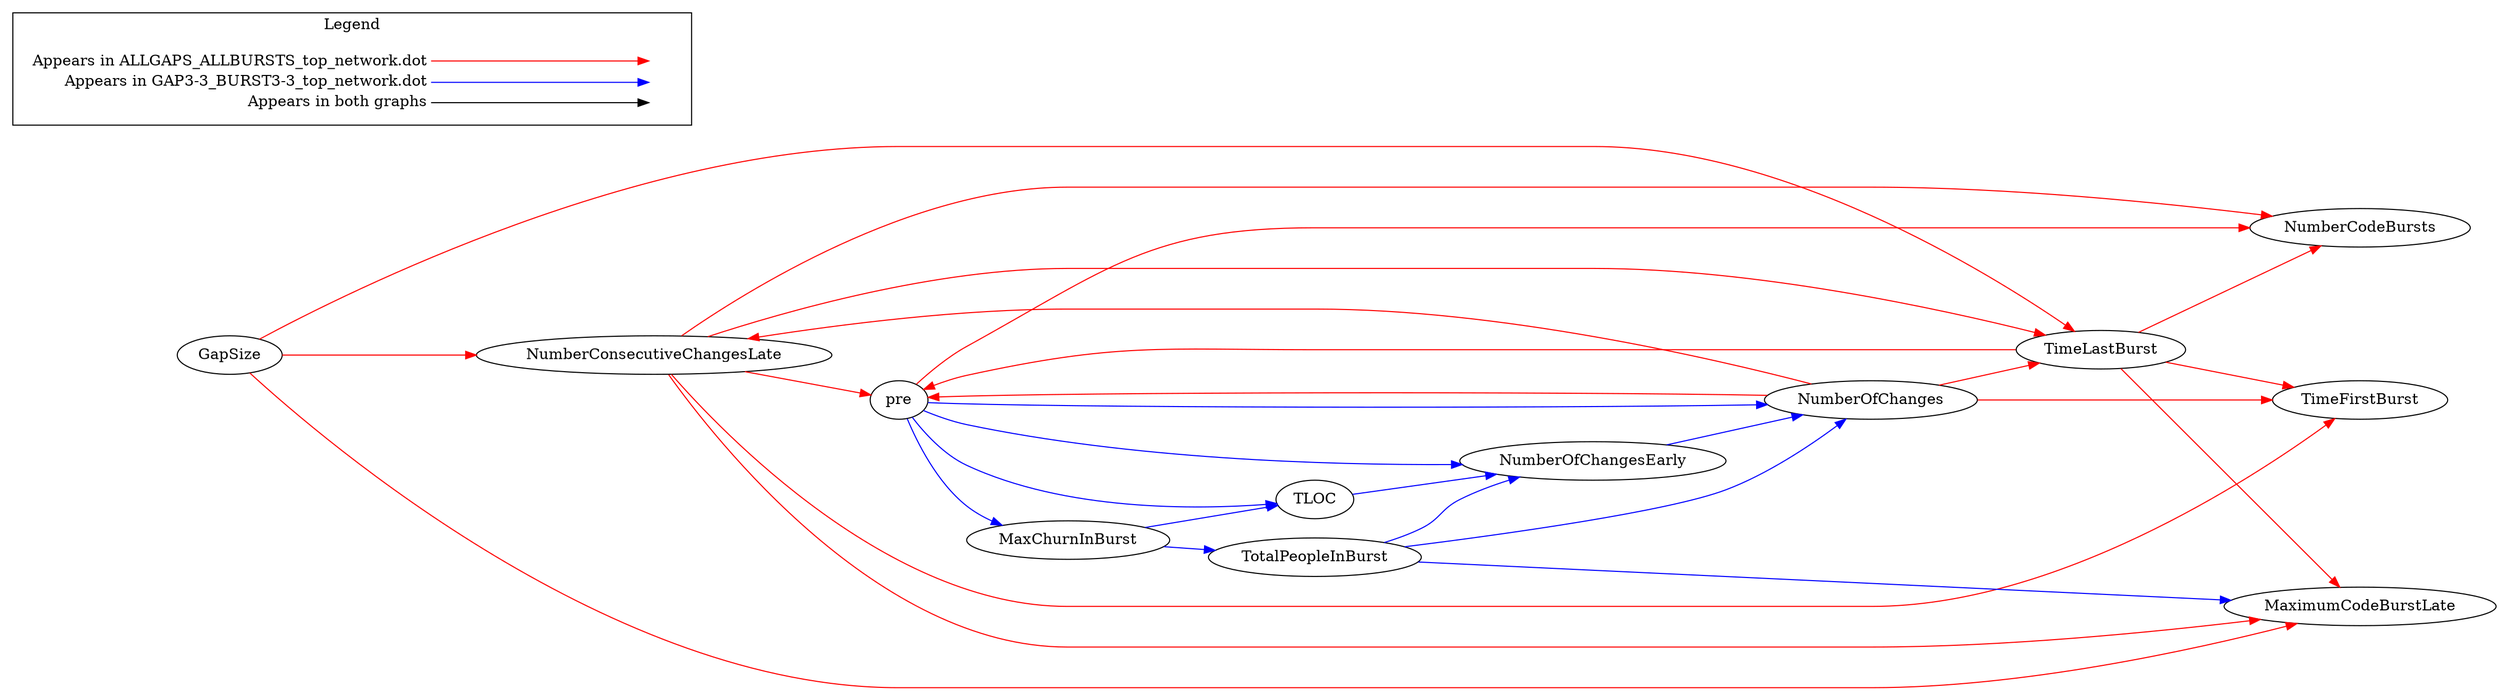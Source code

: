 digraph {
NumberConsecutiveChangesLate -> pre[color="red"];
NumberConsecutiveChangesLate -> MaximumCodeBurstLate[color="red"];
NumberConsecutiveChangesLate -> TimeFirstBurst[color="red"];
NumberConsecutiveChangesLate -> TimeLastBurst[color="red"];
NumberConsecutiveChangesLate -> NumberCodeBursts[color="red"];
pre -> NumberCodeBursts[color="red"];
GapSize -> NumberConsecutiveChangesLate[color="red"];
GapSize -> MaximumCodeBurstLate[color="red"];
GapSize -> TimeLastBurst[color="red"];
TimeLastBurst -> pre[color="red"];
TimeLastBurst -> MaximumCodeBurstLate[color="red"];
TimeLastBurst -> TimeFirstBurst[color="red"];
TimeLastBurst -> NumberCodeBursts[color="red"];
NumberOfChanges -> NumberConsecutiveChangesLate[color="red"];
NumberOfChanges -> pre[color="red"];
NumberOfChanges -> TimeFirstBurst[color="red"];
NumberOfChanges -> TimeLastBurst[color="red"];
NumberOfChangesEarly -> NumberOfChanges[color="blue"];
TotalPeopleInBurst -> NumberOfChangesEarly[color="blue"];
TotalPeopleInBurst -> MaximumCodeBurstLate[color="blue"];
TotalPeopleInBurst -> NumberOfChanges[color="blue"];
MaxChurnInBurst -> TotalPeopleInBurst[color="blue"];
MaxChurnInBurst -> TLOC[color="blue"];
TLOC -> NumberOfChangesEarly[color="blue"];
pre -> NumberOfChangesEarly[color="blue"];
pre -> MaxChurnInBurst[color="blue"];
pre -> TLOC[color="blue"];
pre -> NumberOfChanges[color="blue"];

  rankdir=LR
  node [shape=plaintext]
  subgraph cluster_01 { 
    label = "Legend";
    key [label=<<table border="0" cellpadding="2" cellspacing="0" cellborder="0">
      <tr><td align="right" port="i1">Appears in ALLGAPS_ALLBURSTS_top_network.dot</td></tr>
      <tr><td align="right" port="i2">Appears in GAP3-3_BURST3-3_top_network.dot</td></tr>
      <tr><td align="right" port="i3">Appears in both graphs</td></tr>
      </table>>]
    key2 [label=<<table border="0" cellpadding="2" cellspacing="0" cellborder="0">
      <tr><td port="i1">&nbsp;</td></tr>
      <tr><td port="i2">&nbsp;</td></tr>
      <tr><td port="i3">&nbsp;</td></tr>
      </table>>]
    key:i1:e -> key2:i1:w [color=red]
    key:i2:e -> key2:i2:w [color=blue]
    key:i3:e -> key2:i3:w [color=black]
  }
}